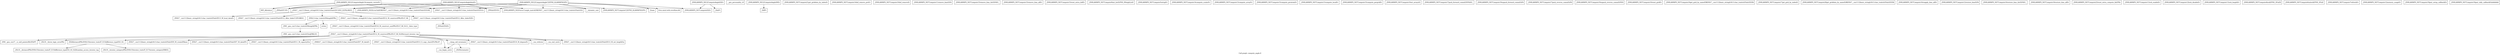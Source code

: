 digraph "Call graph: compute_angle.ll" {
	label="Call graph: compute_angle.ll";

	Node0x562658efef30 [shape=record,label="{_ZN9LAMMPS_NS12ComputeAngleC2EPNS_6LAMMPSEiPPc}"];
	Node0x562658efef30 -> Node0x562658f49bb0;
	Node0x562658efef30 -> Node0x562658f49910;
	Node0x562658efef30 -> Node0x562658effa90;
	Node0x562658efef30 -> Node0x562658f0a7f0;
	Node0x562658efef30 -> Node0x562658f08a70;
	Node0x562658efef30 -> Node0x562658effdd0;
	Node0x562658efef30 -> Node0x562658eff630;
	Node0x562658efef30 -> Node0x562658f527f0;
	Node0x562658efef30 -> Node0x562658f153b0;
	Node0x562658efef30 -> Node0x562658f0fad0;
	Node0x562658efef30 -> Node0x562658f00540;
	Node0x562658f49bb0 [shape=record,label="{_ZN9LAMMPS_NS7ComputeC2EPNS_6LAMMPSEiPPc}"];
	Node0x562658effdd0 [shape=record,label="{_ZN9LAMMPS_NS5Error3allERKNSt7__cxx1112basic_stringIcSt11char_traitsIcESaIcEEEiS8_}"];
	Node0x562658f49910 [shape=record,label="{_ZNSaIcEC1Ev}"];
	Node0x562658effa90 [shape=record,label="{_ZNSt7__cxx1112basic_stringIcSt11char_traitsIcESaIcEEC2IS3_EEPKcRKS3_}"];
	Node0x562658effa90 -> Node0x562658f0e720;
	Node0x562658effa90 -> Node0x562658f103f0;
	Node0x562658effa90 -> Node0x562658f12050;
	Node0x562658effa90 -> Node0x562658f128e0;
	Node0x562658effa90 -> Node0x562658f13420;
	Node0x562658f14c30 [shape=record,label="{__gxx_personality_v0}"];
	Node0x562658eff630 [shape=record,label="{_ZNSt7__cxx1112basic_stringIcSt11char_traitsIcESaIcEED1Ev}"];
	Node0x562658f527f0 [shape=record,label="{_ZNSaIcED1Ev}"];
	Node0x562658f00540 [shape=record,label="{_ZN9LAMMPS_NS5Force11angle_matchERKNSt7__cxx1112basic_stringIcSt11char_traitsIcESaIcEEE}"];
	Node0x562658f0fad0 [shape=record,label="{__dynamic_cast}"];
	Node0x562658f153b0 [shape=record,label="{llvm.umul.with.overflow.i64}"];
	Node0x562658f08a70 [shape=record,label="{_Znam}"];
	Node0x562658f0a7f0 [shape=record,label="{_ZN9LAMMPS_NS7ComputeD2Ev}"];
	Node0x562658f18470 [shape=record,label="{_ZN9LAMMPS_NS12ComputeAngleD2Ev}"];
	Node0x562658f18470 -> Node0x562658f191a0;
	Node0x562658f18470 -> Node0x562658f0a7f0;
	Node0x562658f191a0 [shape=record,label="{_ZdaPv}"];
	Node0x562658f19c30 [shape=record,label="{_ZN9LAMMPS_NS12ComputeAngleD0Ev}"];
	Node0x562658f19c30 -> Node0x562658f1ae40;
	Node0x562658f1ae40 [shape=record,label="{_ZdlPv}"];
	Node0x562658f1c770 [shape=record,label="{_ZN9LAMMPS_NS12ComputeAngle4initEv}"];
	Node0x562658f1c770 -> Node0x562658f49910;
	Node0x562658f1c770 -> Node0x562658effa90;
	Node0x562658f1c770 -> Node0x562658f00540;
	Node0x562658f1c770 -> Node0x562658f0fad0;
	Node0x562658f1c770 -> Node0x562658eff630;
	Node0x562658f1c770 -> Node0x562658f527f0;
	Node0x562658f1c770 -> Node0x562658effdd0;
	Node0x562658f3f510 [shape=record,label="{_ZN9LAMMPS_NS7Compute21get_griddata_by_indexEi}"];
	Node0x562658f400b0 [shape=record,label="{_ZN9LAMMPS_NS7Compute14dof_remove_preEv}"];
	Node0x562658f40ab0 [shape=record,label="{_ZN9LAMMPS_NS7Compute10dof_removeEi}"];
	Node0x562658f427a0 [shape=record,label="{_ZN9LAMMPS_NS7Compute11remove_biasEiPd}"];
	Node0x562658f43600 [shape=record,label="{_ZN9LAMMPS_NS7Compute15remove_bias_thrEiPdS1_}"];
	Node0x562658f409a0 [shape=record,label="{_ZN9LAMMPS_NS7Compute15remove_bias_allEv}"];
	Node0x562658f1dda0 [shape=record,label="{_ZN9LAMMPS_NS12ComputeAngle14compute_vectorEv}"];
	Node0x562658f1dda0 -> Node0x562658f49910;
	Node0x562658f1dda0 -> Node0x562658effa90;
	Node0x562658f1dda0 -> Node0x562658f1eb00;
	Node0x562658f1dda0 -> Node0x562658f527f0;
	Node0x562658f1dda0 -> Node0x562658effdd0;
	Node0x562658f1dda0 -> Node0x562658eff630;
	Node0x562658f1eb00 [shape=record,label="{MPI_Allreduce}"];
	Node0x562658f1f7a0 [shape=record,label="{_ZN9LAMMPS_NS7Compute15reset_extra_dofEv}"];
	Node0x562658f22230 [shape=record,label="{_ZN9LAMMPS_NS7Compute9init_listEiPNS_9NeighListE}"];
	Node0x562658f22a60 [shape=record,label="{_ZN9LAMMPS_NS7Compute5setupEv}"];
	Node0x562658f25a10 [shape=record,label="{_ZN9LAMMPS_NS7Compute14compute_scalarEv}"];
	Node0x562658f26320 [shape=record,label="{_ZN9LAMMPS_NS7Compute13compute_arrayEv}"];
	Node0x562658f29dc0 [shape=record,label="{_ZN9LAMMPS_NS7Compute15compute_peratomEv}"];
	Node0x562658f2a930 [shape=record,label="{_ZN9LAMMPS_NS7Compute13compute_localEv}"];
	Node0x562658f2db40 [shape=record,label="{_ZN9LAMMPS_NS7Compute15compute_pergridEv}"];
	Node0x562658f2fde0 [shape=record,label="{_ZN9LAMMPS_NS7Compute10set_arraysEi}"];
	Node0x562658f313d0 [shape=record,label="{_ZN9LAMMPS_NS7Compute17pack_forward_commEiPiPdiS1_}"];
	Node0x562658f36aa0 [shape=record,label="{_ZN9LAMMPS_NS7Compute19unpack_forward_commEiiPd}"];
	Node0x562658f0ebc0 [shape=record,label="{_ZSt10__distanceIPKcENSt15iterator_traitsIT_E15difference_typeES3_S3_St26random_access_iterator_tag}"];
	Node0x562658f37ff0 [shape=record,label="{_ZN9LAMMPS_NS7Compute17pack_reverse_commEiiPd}"];
	Node0x562658f396b0 [shape=record,label="{_ZN9LAMMPS_NS7Compute19unpack_reverse_commEiPiPd}"];
	Node0x562658f17160 [shape=record,label="{_ZN9LAMMPS_NS7Compute10reset_gridEv}"];
	Node0x562658f3adf0 [shape=record,label="{_ZN9LAMMPS_NS7Compute16get_grid_by_nameERKNSt7__cxx1112basic_stringIcSt11char_traitsIcESaIcEEERi}"];
	Node0x562658f3d700 [shape=record,label="{_ZN9LAMMPS_NS7Compute17get_grid_by_indexEi}"];
	Node0x562658f18860 [shape=record,label="{_ZN9LAMMPS_NS7Compute20get_griddata_by_nameEiRKNSt7__cxx1112basic_stringIcSt11char_traitsIcESaIcEEERi}"];
	Node0x562658f44930 [shape=record,label="{_ZN9LAMMPS_NS7Compute16reapply_bias_allEv}"];
	Node0x562658f43c60 [shape=record,label="{_ZN9LAMMPS_NS7Compute12restore_biasEiPd}"];
	Node0x562658f029b0 [shape=record,label="{_ZN9LAMMPS_NS7Compute16restore_bias_thrEiPdS1_}"];
	Node0x562658efd830 [shape=record,label="{_ZN9LAMMPS_NS7Compute16restore_bias_allEv}"];
	Node0x562658f52830 [shape=record,label="{_ZN9LAMMPS_NS7Compute23reset_extra_compute_fixEPKc}"];
	Node0x562658f23490 [shape=record,label="{_ZN9LAMMPS_NS7Compute11lock_enableEv}"];
	Node0x562658f26d30 [shape=record,label="{_ZN9LAMMPS_NS7Compute12lock_disableEv}"];
	Node0x562658f2af70 [shape=record,label="{_ZN9LAMMPS_NS7Compute11lock_lengthEv}"];
	Node0x562658f2c250 [shape=record,label="{_ZN9LAMMPS_NS7Compute4lockEPNS_3FixEll}"];
	Node0x562658f2cc00 [shape=record,label="{_ZN9LAMMPS_NS7Compute6unlockEPNS_3FixE}"];
	Node0x562658f30690 [shape=record,label="{_ZN9LAMMPS_NS7Compute7refreshEv}"];
	Node0x562658f37af0 [shape=record,label="{_ZN9LAMMPS_NS7Compute12memory_usageEv}"];
	Node0x562658f38510 [shape=record,label="{_ZN9LAMMPS_NS7Compute19pair_setup_callbackEii}"];
	Node0x562658f0e720 [shape=record,label="{_ZNSt7__cxx1112basic_stringIcSt11char_traitsIcESaIcEE13_M_local_dataEv}"];
	Node0x562658f103f0 [shape=record,label="{_ZNSt7__cxx1112basic_stringIcSt11char_traitsIcESaIcEE12_Alloc_hiderC1EPcRKS3_}"];
	Node0x562658f39c00 [shape=record,label="{_ZN9LAMMPS_NS7Compute19pair_tally_callbackEiiiidddddd}"];
	Node0x562658f128e0 [shape=record,label="{_ZNSt7__cxx1112basic_stringIcSt11char_traitsIcESaIcEE12_M_constructIPKcEEvT_S8_}"];
	Node0x562658f128e0 -> Node0x562658f3c220;
	Node0x562658f12050 [shape=record,label="{_ZNSt11char_traitsIcE6lengthEPKc}"];
	Node0x562658f12050 -> Node0x562658f41800;
	Node0x562658f12050 -> Node0x562658f42d90;
	Node0x562658f13420 [shape=record,label="{_ZNSt7__cxx1112basic_stringIcSt11char_traitsIcESaIcEE12_Alloc_hiderD2Ev}"];
	Node0x562658f13420 -> Node0x562658f434e0;
	Node0x562658f3c220 [shape=record,label="{_ZNSt7__cxx1112basic_stringIcSt11char_traitsIcESaIcEE16_M_construct_auxIPKcEEvT_S8_St12__false_type}"];
	Node0x562658f3c220 -> Node0x562658f19ee0;
	Node0x562658f19ee0 [shape=record,label="{_ZNSt7__cxx1112basic_stringIcSt11char_traitsIcESaIcEE12_M_constructIPKcEEvT_S8_St20forward_iterator_tag}"];
	Node0x562658f19ee0 -> Node0x562658f1b4f0;
	Node0x562658f19ee0 -> Node0x562658f1b770;
	Node0x562658f19ee0 -> Node0x562658f1e680;
	Node0x562658f19ee0 -> Node0x562658f44450;
	Node0x562658f19ee0 -> Node0x562658f48d10;
	Node0x562658f19ee0 -> Node0x562658f40d20;
	Node0x562658f19ee0 -> Node0x562658f41b60;
	Node0x562658f19ee0 -> Node0x562658f45000;
	Node0x562658f19ee0 -> Node0x562658f03a60;
	Node0x562658f19ee0 -> Node0x562658f576a0;
	Node0x562658f19ee0 -> Node0x562658f57720;
	Node0x562658f19ee0 -> Node0x562658f577a0;
	Node0x562658f19ee0 -> Node0x562658f57820;
	Node0x562658f19ee0 -> Node0x562658f578a0;
	Node0x562658f1b4f0 [shape=record,label="{_ZN9__gnu_cxx17__is_null_pointerIKcEEbPT_}"];
	Node0x562658f1b770 [shape=record,label="{_ZSt19__throw_logic_errorPKc}"];
	Node0x562658f1e680 [shape=record,label="{_ZSt8distanceIPKcENSt15iterator_traitsIT_E15difference_typeES3_S3_}"];
	Node0x562658f1e680 -> Node0x562658f05720;
	Node0x562658f1e680 -> Node0x562658f0ebc0;
	Node0x562658f48d10 [shape=record,label="{_ZNSt7__cxx1112basic_stringIcSt11char_traitsIcESaIcEE7_M_dataEPc}"];
	Node0x562658f44450 [shape=record,label="{_ZNSt7__cxx1112basic_stringIcSt11char_traitsIcESaIcEE9_M_createERmm}"];
	Node0x562658f40d20 [shape=record,label="{_ZNSt7__cxx1112basic_stringIcSt11char_traitsIcESaIcEE11_M_capacityEm}"];
	Node0x562658f45000 [shape=record,label="{_ZNSt7__cxx1112basic_stringIcSt11char_traitsIcESaIcEE13_S_copy_charsEPcPKcS7_}"];
	Node0x562658f41b60 [shape=record,label="{_ZNKSt7__cxx1112basic_stringIcSt11char_traitsIcESaIcEE7_M_dataEv}"];
	Node0x562658f03a60 [shape=record,label="{__cxa_begin_catch}"];
	Node0x562658f576a0 [shape=record,label="{_ZNSt7__cxx1112basic_stringIcSt11char_traitsIcESaIcEE10_M_disposeEv}"];
	Node0x562658f57720 [shape=record,label="{__cxa_rethrow}"];
	Node0x562658f577a0 [shape=record,label="{__cxa_end_catch}"];
	Node0x562658f578a0 [shape=record,label="{__clang_call_terminate}"];
	Node0x562658f578a0 -> Node0x562658f03a60;
	Node0x562658f578a0 -> Node0x562658f136d0;
	Node0x562658f136d0 [shape=record,label="{_ZSt9terminatev}"];
	Node0x562658f57820 [shape=record,label="{_ZNSt7__cxx1112basic_stringIcSt11char_traitsIcESaIcEE13_M_set_lengthEm}"];
	Node0x562658f05720 [shape=record,label="{_ZSt19__iterator_categoryIPKcENSt15iterator_traitsIT_E17iterator_categoryERKS3_}"];
	Node0x562658f41800 [shape=record,label="{_ZN9__gnu_cxx11char_traitsIcE6lengthEPKc}"];
	Node0x562658f41800 -> Node0x562658f13750;
	Node0x562658f42d90 [shape=record,label="{strlen}"];
	Node0x562658f13750 [shape=record,label="{_ZN9__gnu_cxx11char_traitsIcE2eqERKcS3_}"];
	Node0x562658f434e0 [shape=record,label="{_ZNSaIcED2Ev}"];
}
